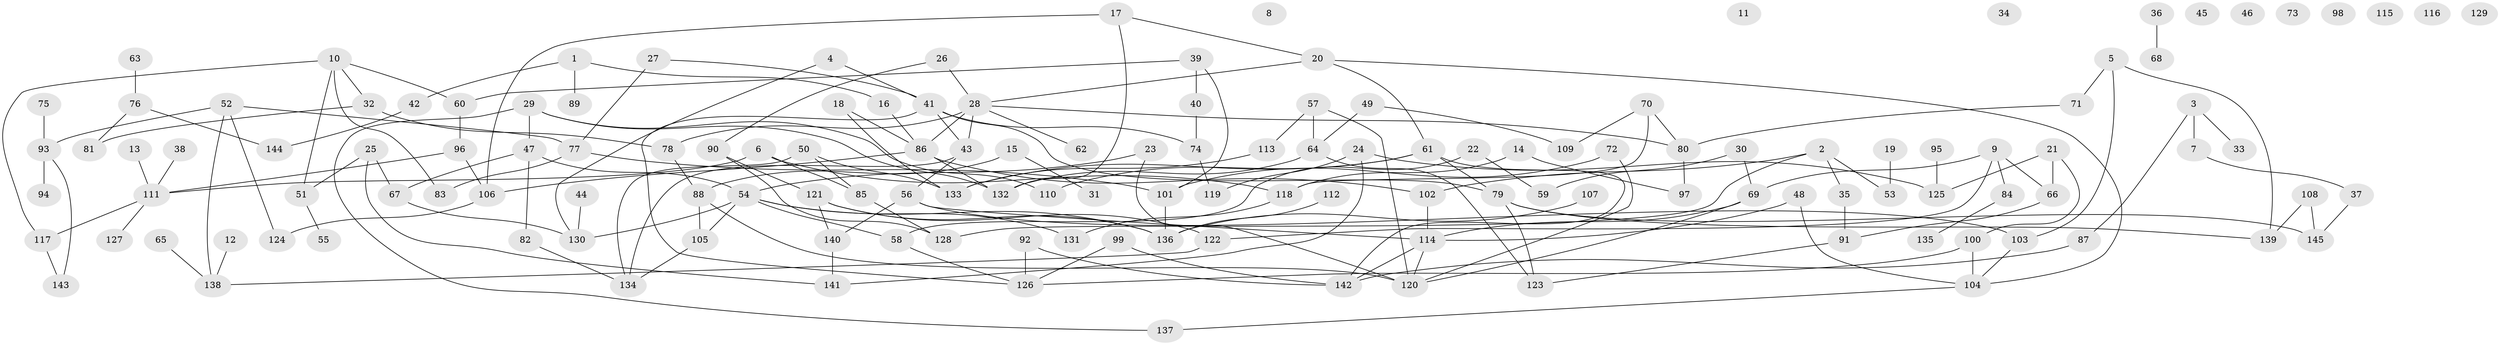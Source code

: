 // coarse degree distribution, {2: 0.11290322580645161, 11: 0.016129032258064516, 5: 0.11290322580645161, 6: 0.016129032258064516, 0: 0.1774193548387097, 8: 0.06451612903225806, 3: 0.11290322580645161, 4: 0.1774193548387097, 1: 0.16129032258064516, 7: 0.016129032258064516, 12: 0.016129032258064516, 10: 0.016129032258064516}
// Generated by graph-tools (version 1.1) at 2025/16/03/04/25 18:16:38]
// undirected, 145 vertices, 192 edges
graph export_dot {
graph [start="1"]
  node [color=gray90,style=filled];
  1;
  2;
  3;
  4;
  5;
  6;
  7;
  8;
  9;
  10;
  11;
  12;
  13;
  14;
  15;
  16;
  17;
  18;
  19;
  20;
  21;
  22;
  23;
  24;
  25;
  26;
  27;
  28;
  29;
  30;
  31;
  32;
  33;
  34;
  35;
  36;
  37;
  38;
  39;
  40;
  41;
  42;
  43;
  44;
  45;
  46;
  47;
  48;
  49;
  50;
  51;
  52;
  53;
  54;
  55;
  56;
  57;
  58;
  59;
  60;
  61;
  62;
  63;
  64;
  65;
  66;
  67;
  68;
  69;
  70;
  71;
  72;
  73;
  74;
  75;
  76;
  77;
  78;
  79;
  80;
  81;
  82;
  83;
  84;
  85;
  86;
  87;
  88;
  89;
  90;
  91;
  92;
  93;
  94;
  95;
  96;
  97;
  98;
  99;
  100;
  101;
  102;
  103;
  104;
  105;
  106;
  107;
  108;
  109;
  110;
  111;
  112;
  113;
  114;
  115;
  116;
  117;
  118;
  119;
  120;
  121;
  122;
  123;
  124;
  125;
  126;
  127;
  128;
  129;
  130;
  131;
  132;
  133;
  134;
  135;
  136;
  137;
  138;
  139;
  140;
  141;
  142;
  143;
  144;
  145;
  1 -- 16;
  1 -- 42;
  1 -- 89;
  2 -- 35;
  2 -- 53;
  2 -- 102;
  2 -- 128;
  3 -- 7;
  3 -- 33;
  3 -- 87;
  4 -- 41;
  4 -- 130;
  5 -- 71;
  5 -- 103;
  5 -- 139;
  6 -- 85;
  6 -- 111;
  6 -- 118;
  7 -- 37;
  9 -- 66;
  9 -- 69;
  9 -- 84;
  9 -- 122;
  10 -- 32;
  10 -- 51;
  10 -- 60;
  10 -- 83;
  10 -- 117;
  12 -- 138;
  13 -- 111;
  14 -- 97;
  14 -- 118;
  15 -- 31;
  15 -- 88;
  16 -- 86;
  17 -- 20;
  17 -- 106;
  17 -- 132;
  18 -- 86;
  18 -- 133;
  19 -- 53;
  20 -- 28;
  20 -- 61;
  20 -- 104;
  21 -- 66;
  21 -- 100;
  21 -- 125;
  22 -- 58;
  22 -- 59;
  23 -- 54;
  23 -- 120;
  24 -- 119;
  24 -- 125;
  24 -- 141;
  25 -- 51;
  25 -- 67;
  25 -- 141;
  26 -- 28;
  26 -- 90;
  27 -- 41;
  27 -- 77;
  28 -- 43;
  28 -- 62;
  28 -- 78;
  28 -- 80;
  28 -- 86;
  29 -- 47;
  29 -- 110;
  29 -- 132;
  29 -- 137;
  30 -- 59;
  30 -- 69;
  32 -- 78;
  32 -- 81;
  35 -- 91;
  36 -- 68;
  37 -- 145;
  38 -- 111;
  39 -- 40;
  39 -- 60;
  39 -- 101;
  40 -- 74;
  41 -- 43;
  41 -- 74;
  41 -- 79;
  41 -- 126;
  42 -- 144;
  43 -- 56;
  43 -- 134;
  44 -- 130;
  47 -- 54;
  47 -- 67;
  47 -- 82;
  48 -- 104;
  48 -- 114;
  49 -- 64;
  49 -- 109;
  50 -- 85;
  50 -- 133;
  50 -- 134;
  51 -- 55;
  52 -- 77;
  52 -- 93;
  52 -- 124;
  52 -- 138;
  54 -- 58;
  54 -- 105;
  54 -- 130;
  54 -- 131;
  54 -- 136;
  56 -- 103;
  56 -- 114;
  56 -- 140;
  57 -- 64;
  57 -- 113;
  57 -- 120;
  58 -- 126;
  60 -- 96;
  61 -- 79;
  61 -- 110;
  61 -- 133;
  61 -- 142;
  63 -- 76;
  64 -- 123;
  64 -- 132;
  65 -- 138;
  66 -- 91;
  67 -- 130;
  69 -- 114;
  69 -- 120;
  70 -- 80;
  70 -- 109;
  70 -- 118;
  71 -- 80;
  72 -- 101;
  72 -- 120;
  74 -- 119;
  75 -- 93;
  76 -- 81;
  76 -- 144;
  77 -- 83;
  77 -- 101;
  78 -- 88;
  79 -- 123;
  79 -- 139;
  79 -- 145;
  80 -- 97;
  82 -- 134;
  84 -- 135;
  85 -- 128;
  86 -- 102;
  86 -- 106;
  86 -- 132;
  87 -- 142;
  88 -- 105;
  88 -- 120;
  90 -- 121;
  90 -- 128;
  91 -- 123;
  92 -- 126;
  92 -- 142;
  93 -- 94;
  93 -- 143;
  95 -- 125;
  96 -- 106;
  96 -- 111;
  99 -- 126;
  99 -- 142;
  100 -- 104;
  100 -- 126;
  101 -- 136;
  102 -- 114;
  103 -- 104;
  104 -- 137;
  105 -- 134;
  106 -- 124;
  107 -- 136;
  108 -- 139;
  108 -- 145;
  111 -- 117;
  111 -- 127;
  112 -- 136;
  113 -- 133;
  114 -- 120;
  114 -- 142;
  117 -- 143;
  118 -- 131;
  121 -- 122;
  121 -- 136;
  121 -- 140;
  122 -- 138;
  140 -- 141;
}
